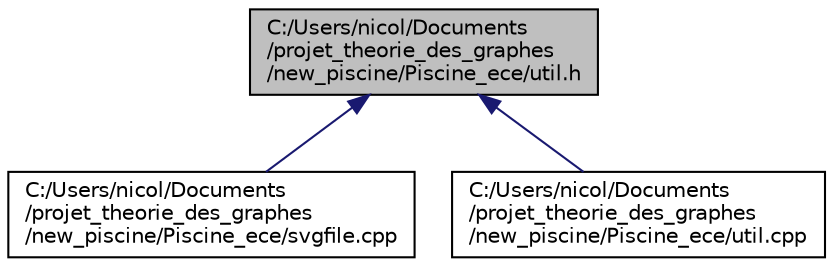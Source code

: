 digraph "C:/Users/nicol/Documents/projet_theorie_des_graphes/new_piscine/Piscine_ece/util.h"
{
 // LATEX_PDF_SIZE
  edge [fontname="Helvetica",fontsize="10",labelfontname="Helvetica",labelfontsize="10"];
  node [fontname="Helvetica",fontsize="10",shape=record];
  Node6 [label="C:/Users/nicol/Documents\l/projet_theorie_des_graphes\l/new_piscine/Piscine_ece/util.h",height=0.2,width=0.4,color="black", fillcolor="grey75", style="filled", fontcolor="black",tooltip=" "];
  Node6 -> Node7 [dir="back",color="midnightblue",fontsize="10",style="solid",fontname="Helvetica"];
  Node7 [label="C:/Users/nicol/Documents\l/projet_theorie_des_graphes\l/new_piscine/Piscine_ece/svgfile.cpp",height=0.2,width=0.4,color="black", fillcolor="white", style="filled",URL="$svgfile_8cpp.html",tooltip=" "];
  Node6 -> Node8 [dir="back",color="midnightblue",fontsize="10",style="solid",fontname="Helvetica"];
  Node8 [label="C:/Users/nicol/Documents\l/projet_theorie_des_graphes\l/new_piscine/Piscine_ece/util.cpp",height=0.2,width=0.4,color="black", fillcolor="white", style="filled",URL="$util_8cpp.html",tooltip=" "];
}

